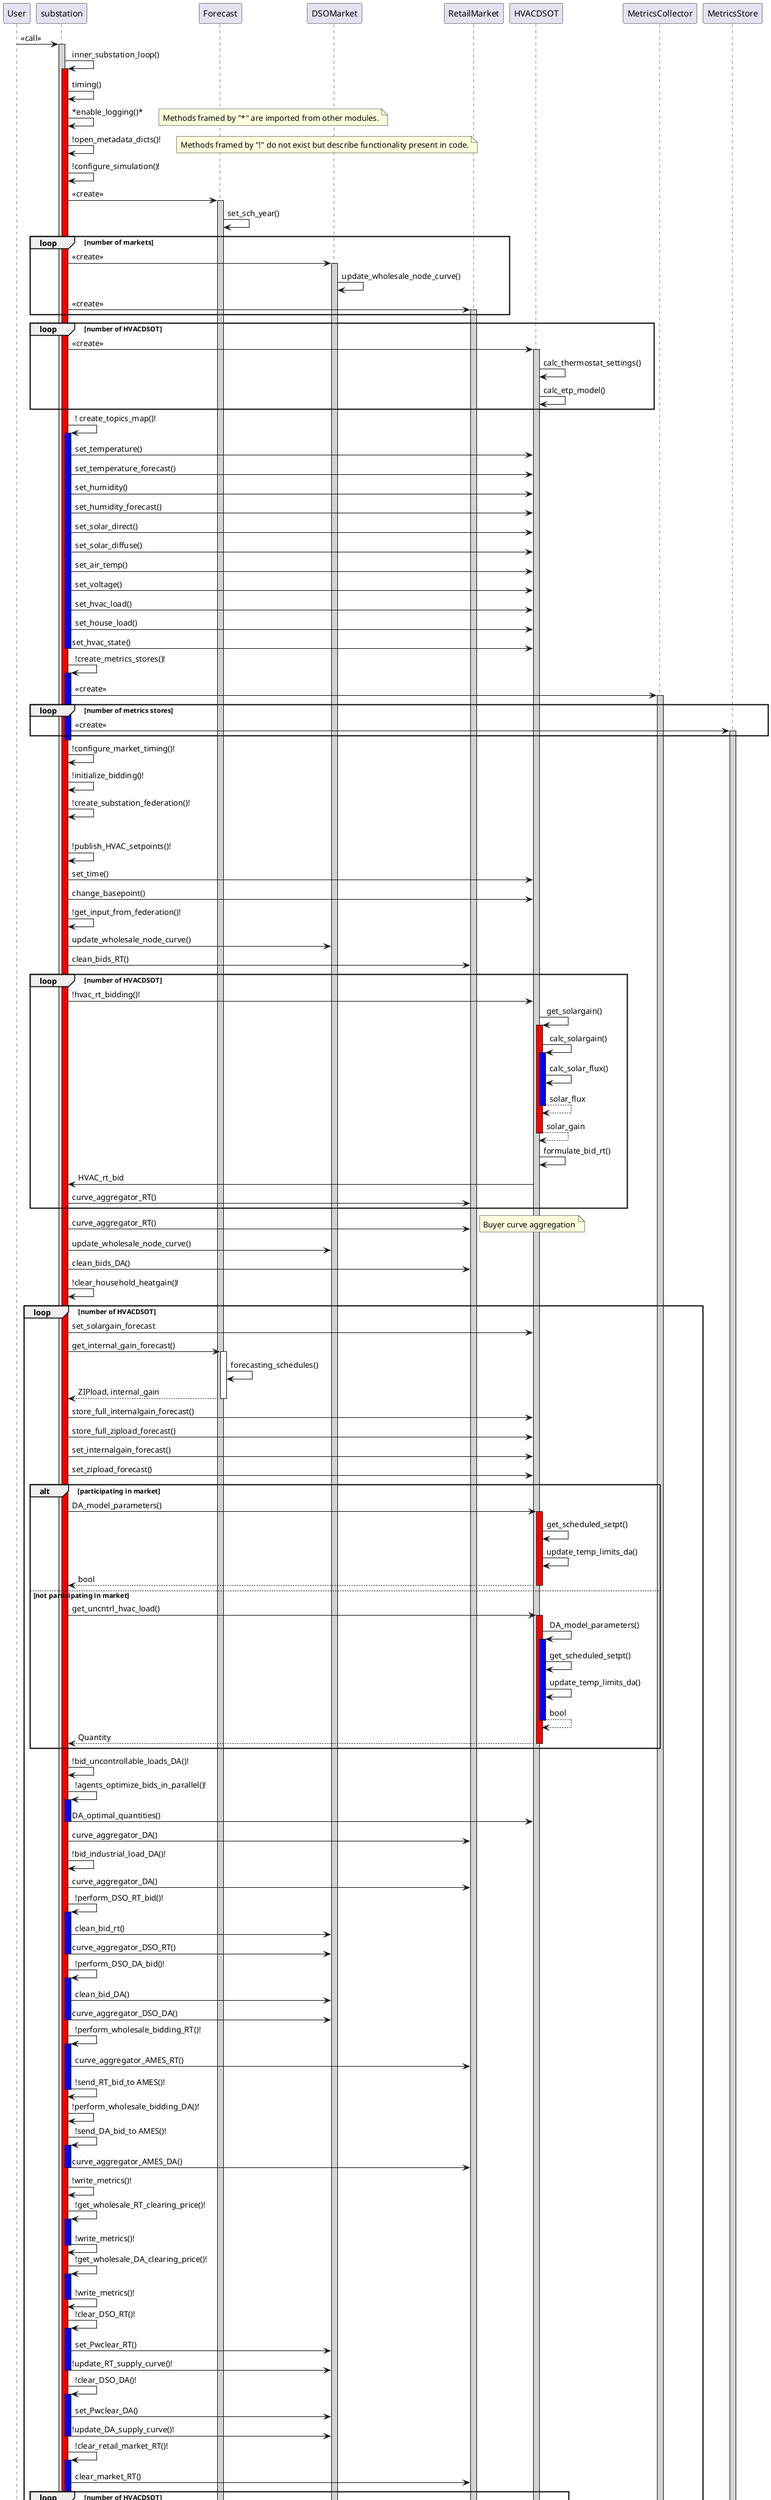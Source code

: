 @startuml
participant User

User -> substation: <<call>>
activate substation #LightGrey

substation -> substation: inner_substation_loop()
activate substation #Red

substation -> substation: timing()
substation -> substation: *enable_logging()*
note right: Methods framed by "*" are imported from other modules.
substation -> substation: !open_metadata_dicts()!
note right: Methods framed by "!" do not exist but describe functionality present in code.
substation -> substation: !configure_simulation()!

substation -> Forecast: <<create>>
activate Forecast #LightGrey

Forecast -> Forecast: set_sch_year()

loop number of markets
    substation -> DSOMarket: <<create>>
    activate DSOMarket #LightGrey
    DSOMarket -> DSOMarket: update_wholesale_node_curve()

    substation -> RetailMarket: <<create>>
    activate RetailMarket #LightGrey
end

loop number of HVACDSOT
    substation -> HVACDSOT: <<create>>
    activate HVACDSOT #LightGrey
    HVACDSOT -> HVACDSOT: calc_thermostat_settings()
    HVACDSOT -> HVACDSOT: calc_etp_model()
end

substation -> substation: ! create_topics_map()!
activate substation #Blue
    substation -> HVACDSOT: set_temperature()
    substation -> HVACDSOT: set_temperature_forecast()
    substation -> HVACDSOT: set_humidity()
    substation -> HVACDSOT: set_humidity_forecast()
    substation -> HVACDSOT: set_solar_direct()
    substation -> HVACDSOT: set_solar_diffuse()
    substation -> HVACDSOT: set_air_temp()
    substation -> HVACDSOT: set_voltage()
    substation -> HVACDSOT: set_hvac_load()
    substation -> HVACDSOT: set_house_load()
    substation -> HVACDSOT: set_hvac_state()
deactivate substation
substation -> substation: !create_metrics_stores()!
activate substation #Blue
    substation -> MetricsCollector: <<create>>
    activate MetricsCollector #LightGrey
    loop number of metrics stores
        substation -> MetricsStore: <<create>>
        activate MetricsStore #LightGrey
    end
deactivate substation

substation -> substation: !configure_market_timing()!
substation -> substation: !initialize_bidding()!
substation -> substation: !create_substation_federation()!

loop simulation time
    substation -> substation: !publish_HVAC_setpoints()!
    substation -> HVACDSOT: set_time()
    substation -> HVACDSOT: change_basepoint()
    substation -> substation: !get_input_from_federation()!
    substation -> DSOMarket: update_wholesale_node_curve()
    substation -> RetailMarket: clean_bids_RT()
    loop number of HVACDSOT
        substation -> HVACDSOT: !hvac_rt_bidding()!
        HVACDSOT -> HVACDSOT: get_solargain()
        activate HVACDSOT #Red
            HVACDSOT -> HVACDSOT: calc_solargain()
            activate HVACDSOT #Blue
                HVACDSOT -> HVACDSOT: calc_solar_flux()
            return solar_flux
        return solar_gain
        HVACDSOT -> HVACDSOT: formulate_bid_rt()
        substation <- HVACDSOT: HVAC_rt_bid
        substation -> RetailMarket: curve_aggregator_RT()
    end
    substation -> RetailMarket: curve_aggregator_RT()
    note right: Buyer curve aggregation

    substation -> DSOMarket: update_wholesale_node_curve()
    substation -> RetailMarket: clean_bids_DA()
    substation -> substation: !clear_household_heatgain()!
    loop number of HVACDSOT
        substation -> HVACDSOT: set_solargain_forecast
        substation -> Forecast: get_internal_gain_forecast()
        activate Forecast
            Forecast -> Forecast: forecasting_schedules()
        return ZIPload, internal_gain
        substation -> HVACDSOT: store_full_internalgain_forecast()
        substation -> HVACDSOT: store_full_zipload_forecast()
        substation -> HVACDSOT: set_internalgain_forecast()
        substation -> HVACDSOT: set_zipload_forecast()
        alt participating in market
            substation -> HVACDSOT: DA_model_parameters()
            activate HVACDSOT #Red
                HVACDSOT -> HVACDSOT: get_scheduled_setpt()
                HVACDSOT -> HVACDSOT: update_temp_limits_da()
            return bool
        else not participating in market
            substation -> HVACDSOT: get_uncntrl_hvac_load()
            activate HVACDSOT #Red
                HVACDSOT-> HVACDSOT: DA_model_parameters()
                activate HVACDSOT #Blue
                    HVACDSOT -> HVACDSOT: get_scheduled_setpt()
                    HVACDSOT -> HVACDSOT: update_temp_limits_da()
                return bool
            return Quantity
    end
    substation -> substation: !bid_uncontrollable_loads_DA()!
    substation -> substation: !agents_optimize_bids_in_parallel()!
    activate substation #Blue
        substation -> HVACDSOT: DA_optimal_quantities()
    deactivate substation

    substation -> RetailMarket: curve_aggregator_DA()
    substation -> substation: !bid_industrial_load_DA()!
    substation -> RetailMarket: curve_aggregator_DA()
    substation -> substation: !perform_DSO_RT_bid()!
    activate substation #Blue
        substation -> DSOMarket: clean_bid_rt()
        substation -> DSOMarket: curve_aggregator_DSO_RT()
    deactivate substation
    substation -> substation: !perform_DSO_DA_bid()!
    activate substation #Blue
        substation -> DSOMarket: clean_bid_DA()
        substation -> DSOMarket: curve_aggregator_DSO_DA()
    deactivate substation
    substation -> substation: !perform_wholesale_bidding_RT()!
    activate substation #Blue
        substation -> RetailMarket: curve_aggregator_AMES_RT()
        substation -> substation: !send_RT_bid_to AMES()!
    deactivate substation
        substation -> substation: !perform_wholesale_bidding_DA()!
        substation -> substation: !send_DA_bid_to AMES()!
    activate substation #Blue
    substation -> RetailMarket: curve_aggregator_AMES_DA()
    deactivate substation #Blue
        substation -> substation: !write_metrics()!
        substation -> substation: !get_wholesale_RT_clearing_price()!
    activate substation #Blue
        substation -> substation: !write_metrics()!
    deactivate substation
    substation -> substation: !get_wholesale_DA_clearing_price()!
    activate substation #Blue
        substation -> substation: !write_metrics()!
    deactivate substation
    substation -> substation: !clear_DSO_RT()!
    activate substation #Blue
        substation -> DSOMarket: set_Pwclear_RT()
        substation -> DSOMarket: !update_RT_supply_curve()!
    deactivate substation
    substation -> substation: !clear_DSO_DA()!
    activate substation #Blue
        substation -> DSOMarket: set_Pwclear_DA()
        substation -> DSOMarket: !update_DA_supply_curve()!
    deactivate substation
    substation -> substation: !clear_retail_market_RT()!
    activate substation #Blue
        substation -> RetailMarket: clear_market_RT()
        loop number of HVACDSOT
            substation -> HVACDSOT: inform_bid()
        end
        substation -> substation: !write_metrics()!
    deactivate substation
    substation -> substation: !clear_retail_market_DA()!
    activate substation #Blue
        substation -> RetailMarket: clear_market_DA()
        substation -> Forecast: set_retail_price_forecast()
        substation -> RetailMarket: update_price_CA()
        loop number of HVACDSOT
            substation -> HVACDSOT: set_price_forecast()
            substation -> HVACDSOT: set_da_cleared_quantity()
            substation -> substation: !write_metrics()!
        end
        substation -> substation: !write_metrics()!
    deactivate substation
    substation -> substation: !adjust_agents_RT()!
    activate substation #Blue
        loop number of HVACDSOT
            substation -> HVACDSOT: bid_accepted()
            substation -> substation: !write_metrics()!
        end
        substation -> substation: !write_metrics()!
    deactivate substation
    substation -> MetricsCollector: !write_metrics_to_file()!
end


@enduml